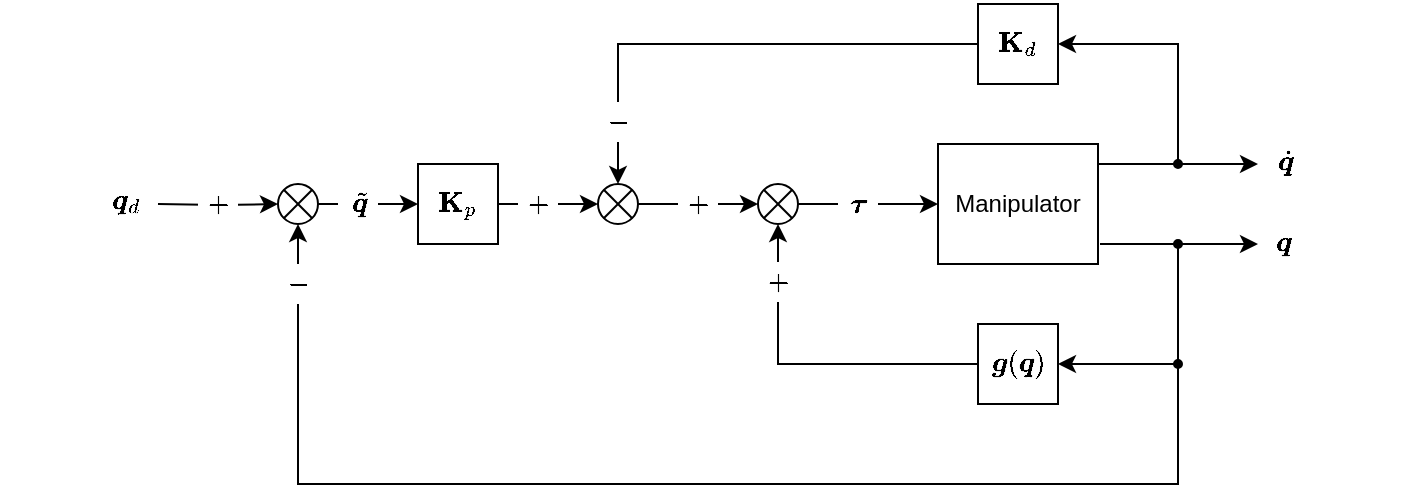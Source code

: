 <mxfile version="13.3.9" type="device"><diagram id="Q-ZQx5XkLSyz_G8LV7of" name="Page-1"><mxGraphModel dx="749" dy="556" grid="1" gridSize="10" guides="1" tooltips="1" connect="1" arrows="1" fold="1" page="1" pageScale="1" pageWidth="1169" pageHeight="827" math="1" shadow="0"><root><mxCell id="0"/><mxCell id="1" parent="0"/><mxCell id="mZKB3-_Yqn3MirmkR6KU-32" style="edgeStyle=orthogonalEdgeStyle;rounded=0;orthogonalLoop=1;jettySize=auto;html=1;entryX=0;entryY=0.5;entryDx=0;entryDy=0;startArrow=none;startFill=0;startSize=4;fontSize=10;" parent="1" source="mZKB3-_Yqn3MirmkR6KU-31" target="mZKB3-_Yqn3MirmkR6KU-9" edge="1"><mxGeometry relative="1" as="geometry"/></mxCell><mxCell id="mZKB3-_Yqn3MirmkR6KU-31" value="$$ \mathbf{K}_p $$" style="rounded=0;whiteSpace=wrap;html=1;" parent="1" vertex="1"><mxGeometry x="260" y="160" width="40" height="40" as="geometry"/></mxCell><mxCell id="mZKB3-_Yqn3MirmkR6KU-26" value="$$ \dot{\boldsymbol{q}} $$" style="text;align=center;verticalAlign=middle;resizable=1;points=[];autosize=0;html=1;absoluteArcSize=0;expand=1;resizeWidth=1;resizeHeight=1;" parent="1" vertex="1"><mxGeometry x="683" y="149" width="20" height="20" as="geometry"/></mxCell><mxCell id="mZKB3-_Yqn3MirmkR6KU-11" style="edgeStyle=orthogonalEdgeStyle;rounded=0;orthogonalLoop=1;jettySize=auto;html=1;entryX=0.5;entryY=0;entryDx=0;entryDy=0;" parent="1" source="mZKB3-_Yqn3MirmkR6KU-1" target="mZKB3-_Yqn3MirmkR6KU-9" edge="1"><mxGeometry relative="1" as="geometry"/></mxCell><mxCell id="mZKB3-_Yqn3MirmkR6KU-1" value="$$ \mathbf{K}_d $$" style="rounded=0;whiteSpace=wrap;html=1;" parent="1" vertex="1"><mxGeometry x="540" y="80" width="40" height="40" as="geometry"/></mxCell><mxCell id="mZKB3-_Yqn3MirmkR6KU-8" style="edgeStyle=orthogonalEdgeStyle;rounded=0;orthogonalLoop=1;jettySize=auto;html=1;entryX=0;entryY=0.5;entryDx=0;entryDy=0;" parent="1" source="mZKB3-_Yqn3MirmkR6KU-2" target="mZKB3-_Yqn3MirmkR6KU-6" edge="1"><mxGeometry relative="1" as="geometry"/></mxCell><mxCell id="mZKB3-_Yqn3MirmkR6KU-2" value="" style="shape=sumEllipse;perimeter=ellipsePerimeter;whiteSpace=wrap;html=1;backgroundOutline=1;" parent="1" vertex="1"><mxGeometry x="430" y="170" width="20" height="20" as="geometry"/></mxCell><mxCell id="mZKB3-_Yqn3MirmkR6KU-16" style="edgeStyle=orthogonalEdgeStyle;rounded=0;orthogonalLoop=1;jettySize=auto;html=1;fontSize=10;exitX=1;exitY=0.25;exitDx=0;exitDy=0;" parent="1" source="mZKB3-_Yqn3MirmkR6KU-6" edge="1"><mxGeometry relative="1" as="geometry"><mxPoint x="680" y="160" as="targetPoint"/><Array as="points"><mxPoint x="600" y="160"/><mxPoint x="680" y="160"/></Array></mxGeometry></mxCell><mxCell id="mZKB3-_Yqn3MirmkR6KU-21" style="edgeStyle=orthogonalEdgeStyle;rounded=0;orthogonalLoop=1;jettySize=auto;html=1;startArrow=none;startFill=0;fontSize=10;" parent="1" edge="1"><mxGeometry relative="1" as="geometry"><mxPoint x="680" y="200" as="targetPoint"/><mxPoint x="601" y="200" as="sourcePoint"/></mxGeometry></mxCell><mxCell id="mZKB3-_Yqn3MirmkR6KU-6" value="Manipulator" style="rounded=0;whiteSpace=wrap;html=1;" parent="1" vertex="1"><mxGeometry x="520" y="150" width="80" height="60" as="geometry"/></mxCell><mxCell id="mZKB3-_Yqn3MirmkR6KU-10" style="edgeStyle=orthogonalEdgeStyle;rounded=0;orthogonalLoop=1;jettySize=auto;html=1;entryX=0;entryY=0.5;entryDx=0;entryDy=0;" parent="1" source="mZKB3-_Yqn3MirmkR6KU-9" target="mZKB3-_Yqn3MirmkR6KU-2" edge="1"><mxGeometry relative="1" as="geometry"/></mxCell><mxCell id="mZKB3-_Yqn3MirmkR6KU-9" value="" style="shape=sumEllipse;perimeter=ellipsePerimeter;whiteSpace=wrap;html=1;backgroundOutline=1;" parent="1" vertex="1"><mxGeometry x="350" y="170" width="20" height="20" as="geometry"/></mxCell><mxCell id="mZKB3-_Yqn3MirmkR6KU-15" style="edgeStyle=orthogonalEdgeStyle;rounded=0;orthogonalLoop=1;jettySize=auto;html=1;entryX=0.5;entryY=1;entryDx=0;entryDy=0;fontSize=10;" parent="1" source="mZKB3-_Yqn3MirmkR6KU-14" target="mZKB3-_Yqn3MirmkR6KU-2" edge="1"><mxGeometry relative="1" as="geometry"/></mxCell><mxCell id="mZKB3-_Yqn3MirmkR6KU-14" value="$$ \boldsymbol{g}(\boldsymbol{q})$$" style="rounded=0;whiteSpace=wrap;html=1;" parent="1" vertex="1"><mxGeometry x="540" y="240" width="40" height="40" as="geometry"/></mxCell><mxCell id="mZKB3-_Yqn3MirmkR6KU-18" value="" style="endArrow=classic;html=1;fontSize=10;entryX=1;entryY=0.5;entryDx=0;entryDy=0;rounded=0;startArrow=oval;startFill=1;startSize=4;" parent="1" target="mZKB3-_Yqn3MirmkR6KU-14" edge="1"><mxGeometry width="50" height="50" relative="1" as="geometry"><mxPoint x="640" y="200" as="sourcePoint"/><mxPoint x="410" y="320" as="targetPoint"/><Array as="points"><mxPoint x="640" y="260"/></Array></mxGeometry></mxCell><mxCell id="mZKB3-_Yqn3MirmkR6KU-20" value="" style="endArrow=classic;html=1;fontSize=10;entryX=1;entryY=0.5;entryDx=0;entryDy=0;rounded=0;startArrow=oval;startFill=1;startSize=4;" parent="1" target="mZKB3-_Yqn3MirmkR6KU-1" edge="1"><mxGeometry width="50" height="50" relative="1" as="geometry"><mxPoint x="640" y="160" as="sourcePoint"/><mxPoint x="610" y="270" as="targetPoint"/><Array as="points"><mxPoint x="640" y="100"/></Array></mxGeometry></mxCell><mxCell id="mZKB3-_Yqn3MirmkR6KU-27" value="$$ \boldsymbol{\tau} $$" style="text;align=center;verticalAlign=middle;resizable=1;points=[];autosize=1;html=1;absoluteArcSize=0;expand=1;resizeWidth=0;resizeHeight=1;fillColor=#ffffff;" parent="1" vertex="1"><mxGeometry x="470" y="170" width="20" height="20" as="geometry"/></mxCell><mxCell id="mZKB3-_Yqn3MirmkR6KU-29" value="$$ \boldsymbol{q} $$" style="text;align=center;verticalAlign=middle;resizable=1;points=[];autosize=0;html=1;absoluteArcSize=0;expand=1;resizeWidth=1;resizeHeight=1;" parent="1" vertex="1"><mxGeometry x="682" y="189" width="20" height="20" as="geometry"/></mxCell><mxCell id="mZKB3-_Yqn3MirmkR6KU-34" style="edgeStyle=orthogonalEdgeStyle;rounded=0;orthogonalLoop=1;jettySize=auto;html=1;entryX=0;entryY=0.5;entryDx=0;entryDy=0;startArrow=none;startFill=0;startSize=4;fontSize=10;" parent="1" source="mZKB3-_Yqn3MirmkR6KU-33" target="mZKB3-_Yqn3MirmkR6KU-31" edge="1"><mxGeometry relative="1" as="geometry"/></mxCell><mxCell id="mZKB3-_Yqn3MirmkR6KU-33" value="" style="shape=sumEllipse;perimeter=ellipsePerimeter;whiteSpace=wrap;html=1;backgroundOutline=1;" parent="1" vertex="1"><mxGeometry x="190" y="170" width="20" height="20" as="geometry"/></mxCell><mxCell id="mZKB3-_Yqn3MirmkR6KU-35" value="" style="endArrow=classic;html=1;fontSize=10;entryX=0.5;entryY=1;entryDx=0;entryDy=0;rounded=0;startArrow=oval;startFill=1;startSize=4;" parent="1" target="mZKB3-_Yqn3MirmkR6KU-33" edge="1"><mxGeometry width="50" height="50" relative="1" as="geometry"><mxPoint x="640" y="260" as="sourcePoint"/><mxPoint x="580" y="320" as="targetPoint"/><Array as="points"><mxPoint x="640" y="320"/><mxPoint x="200" y="320"/></Array></mxGeometry></mxCell><mxCell id="mZKB3-_Yqn3MirmkR6KU-37" style="edgeStyle=orthogonalEdgeStyle;rounded=0;orthogonalLoop=1;jettySize=auto;html=1;entryX=0;entryY=0.5;entryDx=0;entryDy=0;startArrow=none;startFill=0;startSize=4;fontSize=10;" parent="1" target="mZKB3-_Yqn3MirmkR6KU-33" edge="1"><mxGeometry relative="1" as="geometry"><mxPoint x="130" y="180" as="sourcePoint"/></mxGeometry></mxCell><mxCell id="mZKB3-_Yqn3MirmkR6KU-38" value="$$ \boldsymbol{q}_d $$" style="text;align=center;verticalAlign=middle;resizable=1;points=[];autosize=1;html=1;absoluteArcSize=0;expand=1;resizeWidth=0;resizeHeight=1;" parent="1" vertex="1"><mxGeometry x="104" y="168" width="20" height="20" as="geometry"/></mxCell><mxCell id="mZKB3-_Yqn3MirmkR6KU-40" value="$$ \tilde{\boldsymbol{q}} $$" style="text;align=center;verticalAlign=middle;resizable=1;points=[];autosize=1;html=1;absoluteArcSize=0;expand=1;resizeWidth=0;resizeHeight=1;fillColor=#ffffff;" parent="1" vertex="1"><mxGeometry x="220" y="170" width="20" height="20" as="geometry"/></mxCell><mxCell id="mZKB3-_Yqn3MirmkR6KU-43" value="$$ \mathbf{+} $$" style="text;align=center;verticalAlign=middle;resizable=1;points=[];autosize=0;html=1;absoluteArcSize=0;expand=1;resizeWidth=1;resizeHeight=1;fillColor=#ffffff;fontSize=10;" parent="1" vertex="1"><mxGeometry x="150" y="170" width="20" height="20" as="geometry"/></mxCell><mxCell id="mZKB3-_Yqn3MirmkR6KU-45" value="$$ \mathbf{-} $$" style="text;align=center;verticalAlign=middle;resizable=1;points=[];autosize=0;html=1;absoluteArcSize=0;expand=1;resizeWidth=1;resizeHeight=1;fillColor=#ffffff;fontSize=10;" parent="1" vertex="1"><mxGeometry x="190" y="210" width="20" height="20" as="geometry"/></mxCell><mxCell id="mZKB3-_Yqn3MirmkR6KU-46" value="$$ \mathbf{+} $$" style="text;align=center;verticalAlign=middle;resizable=1;points=[];autosize=0;html=1;absoluteArcSize=0;expand=1;resizeWidth=1;resizeHeight=1;fillColor=#ffffff;fontSize=10;" parent="1" vertex="1"><mxGeometry x="310" y="170" width="20" height="20" as="geometry"/></mxCell><mxCell id="mZKB3-_Yqn3MirmkR6KU-47" value="$$ \mathbf{-} $$" style="text;align=center;verticalAlign=middle;resizable=1;points=[];autosize=0;html=1;absoluteArcSize=0;expand=1;resizeWidth=1;resizeHeight=1;fillColor=#ffffff;fontSize=10;" parent="1" vertex="1"><mxGeometry x="350" y="129" width="20" height="20" as="geometry"/></mxCell><mxCell id="mZKB3-_Yqn3MirmkR6KU-48" value="$$ \mathbf{+} $$" style="text;align=center;verticalAlign=middle;resizable=1;points=[];autosize=0;html=1;absoluteArcSize=0;expand=1;resizeWidth=1;resizeHeight=1;fillColor=#ffffff;fontSize=10;" parent="1" vertex="1"><mxGeometry x="390" y="170" width="20" height="20" as="geometry"/></mxCell><mxCell id="mZKB3-_Yqn3MirmkR6KU-51" value="$$ \mathbf{+} $$" style="text;align=center;verticalAlign=middle;resizable=1;points=[];autosize=0;html=1;absoluteArcSize=0;expand=1;resizeWidth=1;resizeHeight=1;fillColor=#ffffff;fontSize=10;" parent="1" vertex="1"><mxGeometry x="430" y="209" width="20" height="20" as="geometry"/></mxCell></root></mxGraphModel></diagram></mxfile>
